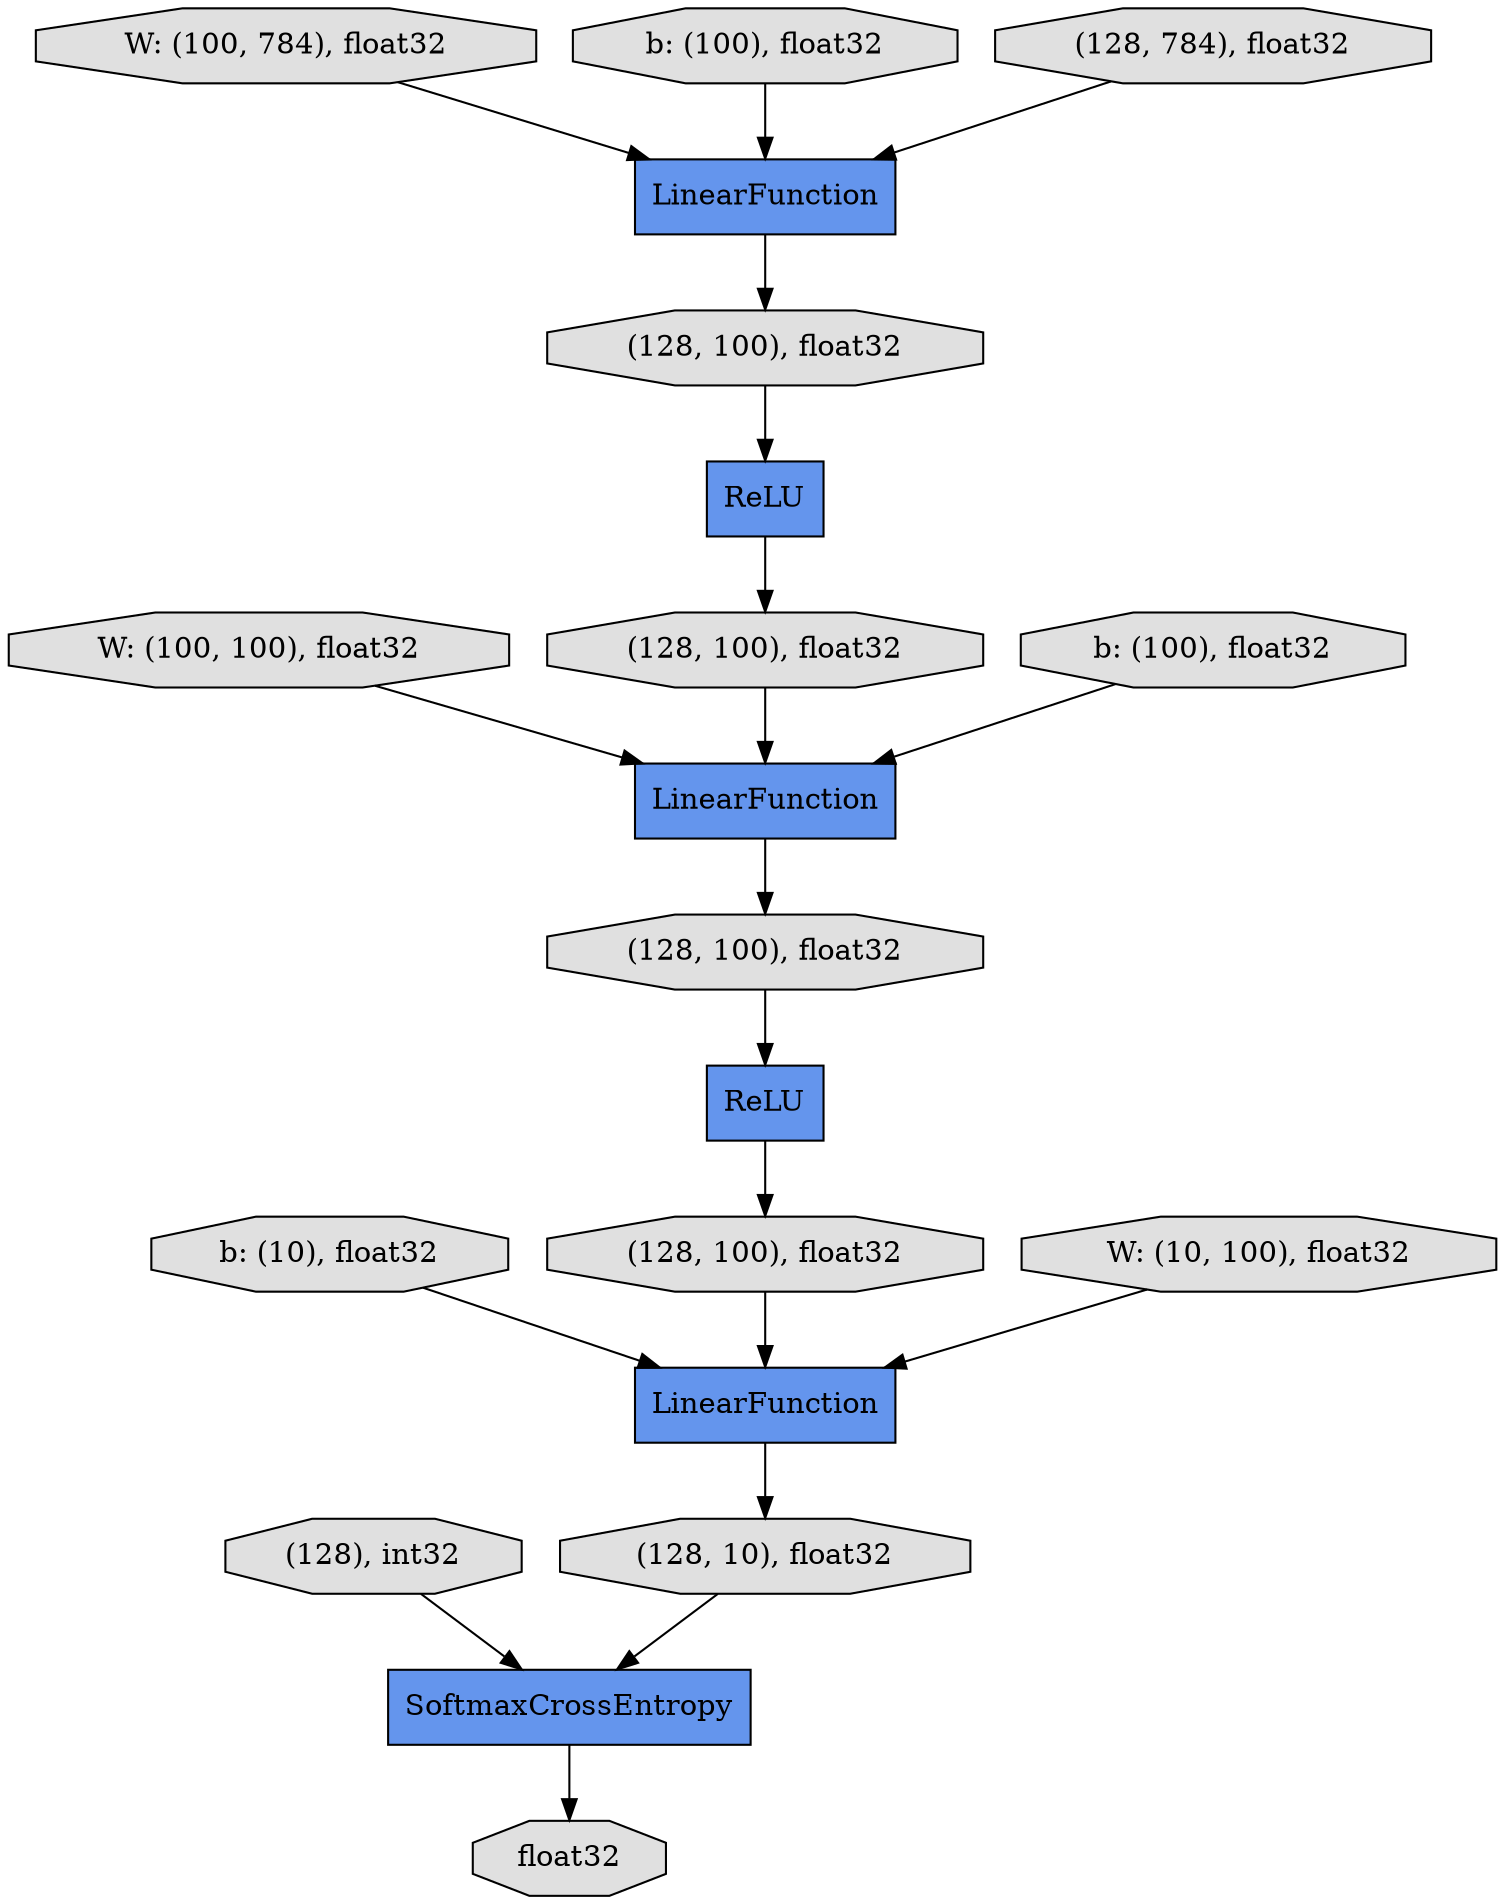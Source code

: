 digraph graphname{rankdir=TB;4947032104 [label="(128), int32",shape="octagon",fillcolor="#E0E0E0",style="filled"];4946856032 [label="b: (10), float32",shape="octagon",fillcolor="#E0E0E0",style="filled"];4947032272 [label="(128, 10), float32",shape="octagon",fillcolor="#E0E0E0",style="filled"];4947032384 [label="float32",shape="octagon",fillcolor="#E0E0E0",style="filled"];4946854576 [label="W: (100, 784), float32",shape="octagon",fillcolor="#E0E0E0",style="filled"];4947030760 [label="LinearFunction",shape="record",fillcolor="#6495ED",style="filled"];4946854688 [label="b: (100), float32",shape="octagon",fillcolor="#E0E0E0",style="filled"];4947030872 [label="ReLU",shape="record",fillcolor="#6495ED",style="filled"];4947030928 [label="(128, 784), float32",shape="octagon",fillcolor="#E0E0E0",style="filled"];4947031096 [label="(128, 100), float32",shape="octagon",fillcolor="#E0E0E0",style="filled"];4931124472 [label="SoftmaxCrossEntropy",shape="record",fillcolor="#6495ED",style="filled"];4946855192 [label="W: (100, 100), float32",shape="octagon",fillcolor="#E0E0E0",style="filled"];4947031432 [label="(128, 100), float32",shape="octagon",fillcolor="#E0E0E0",style="filled"];4947031488 [label="LinearFunction",shape="record",fillcolor="#6495ED",style="filled"];4947031544 [label="ReLU",shape="record",fillcolor="#6495ED",style="filled"];4946855416 [label="b: (100), float32",shape="octagon",fillcolor="#E0E0E0",style="filled"];4947031656 [label="(128, 100), float32",shape="octagon",fillcolor="#E0E0E0",style="filled"];4947031880 [label="(128, 100), float32",shape="octagon",fillcolor="#E0E0E0",style="filled"];4946855752 [label="W: (10, 100), float32",shape="octagon",fillcolor="#E0E0E0",style="filled"];4947032048 [label="LinearFunction",shape="record",fillcolor="#6495ED",style="filled"];4947032272 -> 4931124472;4946856032 -> 4947032048;4947031656 -> 4947031544;4947030928 -> 4947030760;4946854576 -> 4947030760;4947031488 -> 4947031656;4946855192 -> 4947031488;4946854688 -> 4947030760;4947031096 -> 4947030872;4947032104 -> 4931124472;4947031432 -> 4947031488;4931124472 -> 4947032384;4947031880 -> 4947032048;4946855752 -> 4947032048;4947030760 -> 4947031096;4947031544 -> 4947031880;4947030872 -> 4947031432;4946855416 -> 4947031488;4947032048 -> 4947032272;}